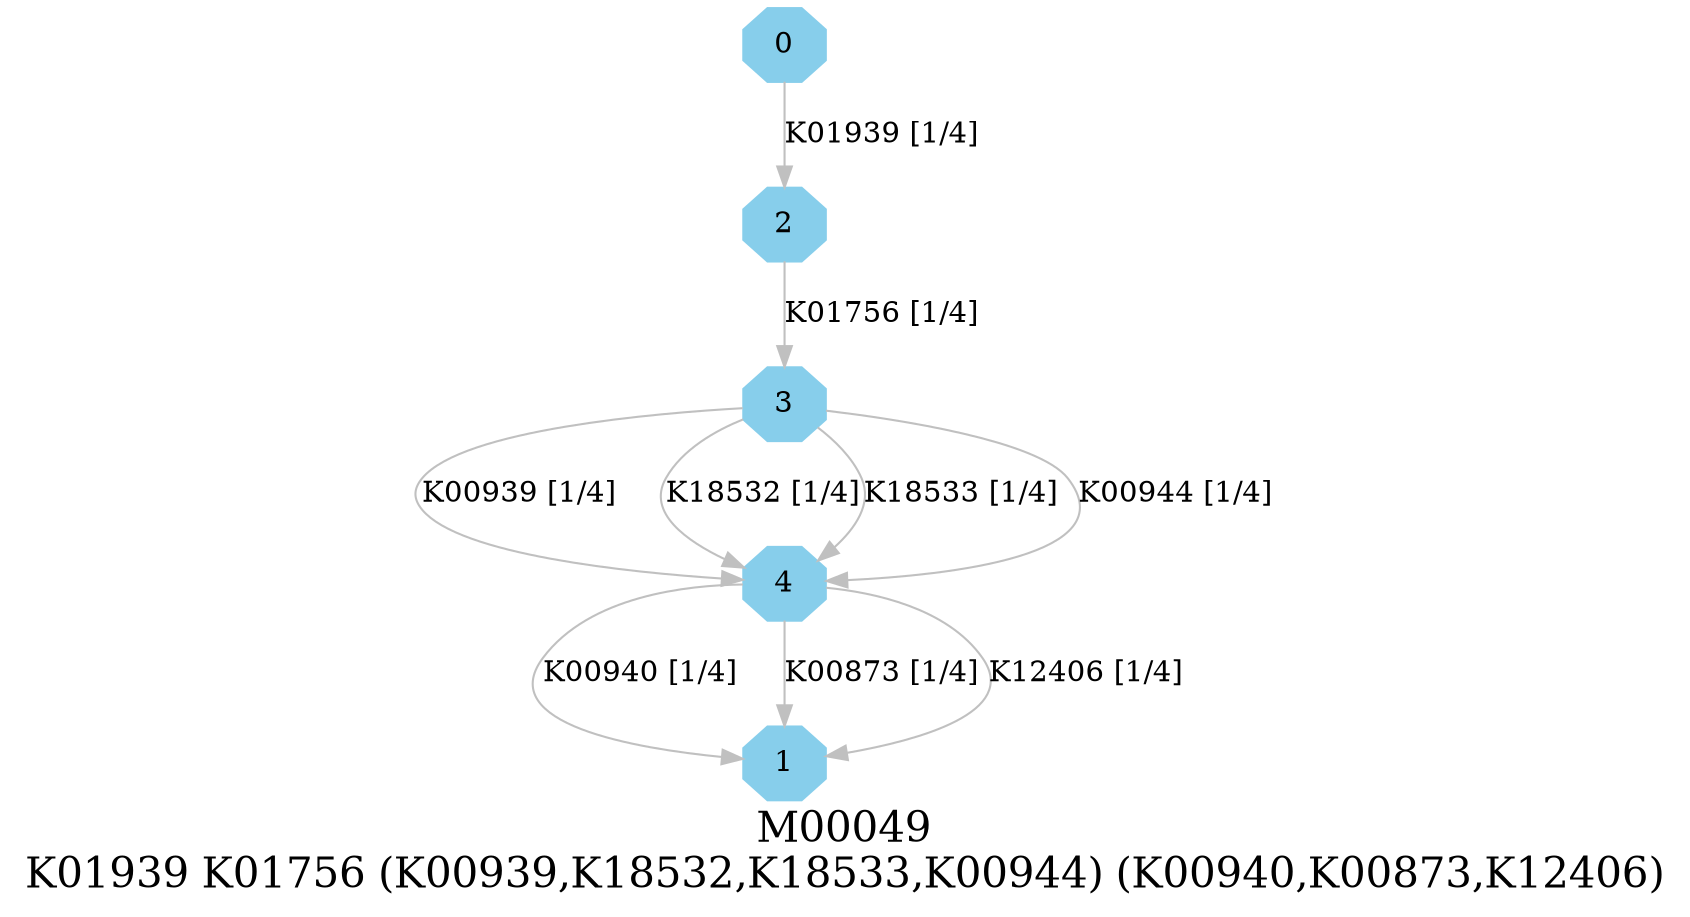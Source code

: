 digraph G {
graph [label="M00049
K01939 K01756 (K00939,K18532,K18533,K00944) (K00940,K00873,K12406)",fontsize=20];
node [shape=box,style=filled];
edge [len=3,color=grey];
{node [width=.3,height=.3,shape=octagon,style=filled,color=skyblue] 0 1 2 3 4 }
0 -> 2 [label="K01939 [1/4]"];
2 -> 3 [label="K01756 [1/4]"];
3 -> 4 [label="K00939 [1/4]"];
3 -> 4 [label="K18532 [1/4]"];
3 -> 4 [label="K18533 [1/4]"];
3 -> 4 [label="K00944 [1/4]"];
4 -> 1 [label="K00940 [1/4]"];
4 -> 1 [label="K00873 [1/4]"];
4 -> 1 [label="K12406 [1/4]"];
}